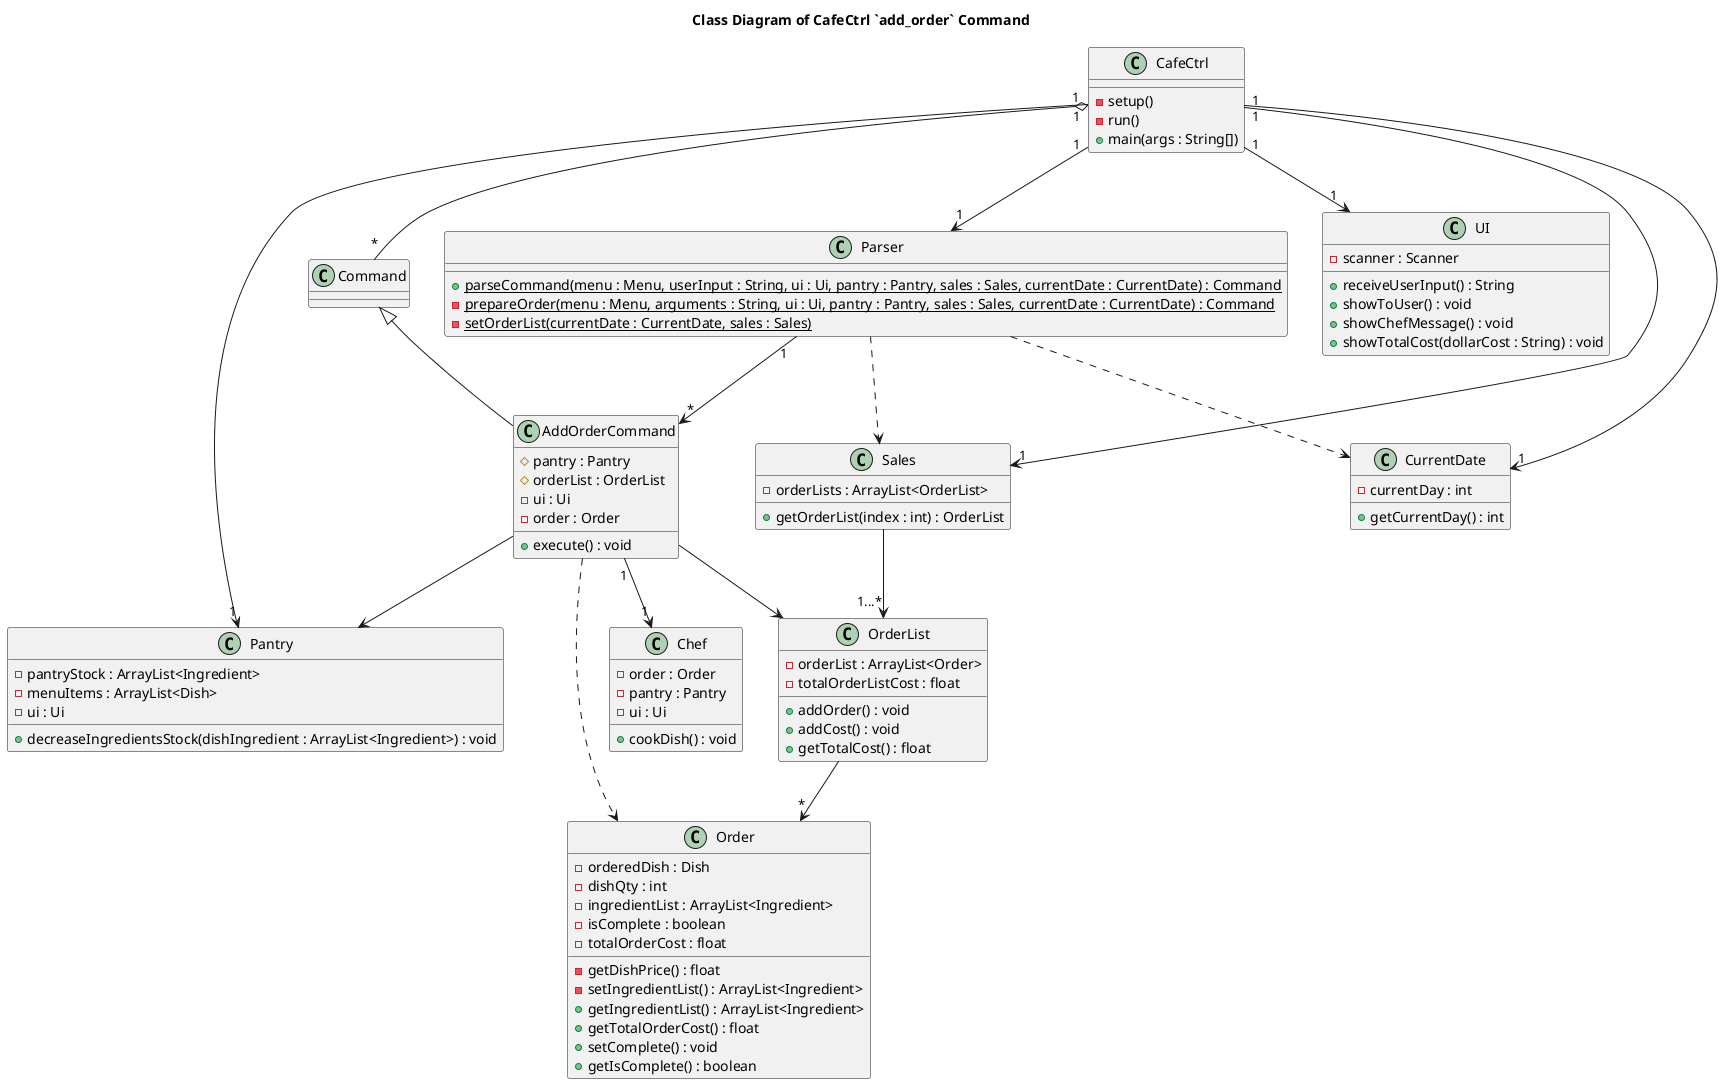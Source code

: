 @startuml
'https://plantuml.com/class-diagram

title Class Diagram of CafeCtrl `add_order` Command

CafeCtrl "1" --> "1" UI
CafeCtrl "1" --> "1" Parser
CafeCtrl "1" --> "1" Sales
CafeCtrl "1" --> "1" Pantry
CafeCtrl "1" --> "1" CurrentDate
CafeCtrl "1" o-- "*" Command

Command <|- AddOrderCommand
Parser "1" --> "*" AddOrderCommand
Parser ..> CurrentDate
Parser ..> Sales
AddOrderCommand --> OrderList
AddOrderCommand "1" --> "1" Chef
AddOrderCommand --> Pantry
AddOrderCommand ..> Order
OrderList --> "*" Order
Sales --> "1...*" OrderList

class CafeCtrl {
- setup()
- run()
+ main(args : String[])
}

class Command {

}

class UI {
- scanner : Scanner
+ receiveUserInput() : String
+ showToUser() : void
+ showChefMessage() : void
+ showTotalCost(dollarCost : String) : void
}

class AddOrderCommand {
# pantry : Pantry
# orderList : OrderList
- ui : Ui
- order : Order
+ execute() : void
}

class Parser {
{static} + parseCommand(menu : Menu, userInput : String, ui : Ui, pantry : Pantry, sales : Sales, currentDate : CurrentDate) : Command
{static} - prepareOrder(menu : Menu, arguments : String, ui : Ui, pantry : Pantry, sales : Sales, currentDate : CurrentDate) : Command
{static} - setOrderList(currentDate : CurrentDate, sales : Sales)
}

class OrderList {
- orderList : ArrayList<Order>
- totalOrderListCost : float
+ addOrder() : void
+ addCost() : void
+ getTotalCost() : float
}

class Order {
- orderedDish : Dish
- dishQty : int
- ingredientList : ArrayList<Ingredient>
- isComplete : boolean
- totalOrderCost : float
- getDishPrice() : float
- setIngredientList() : ArrayList<Ingredient>
+ getIngredientList() : ArrayList<Ingredient>
+ getTotalOrderCost() : float
+ setComplete() : void
+ getIsComplete() : boolean
}

class Chef {
- order : Order
- pantry : Pantry
- ui : Ui
+ cookDish() : void
}

class Pantry {
- pantryStock : ArrayList<Ingredient>
- menuItems : ArrayList<Dish>
- ui : Ui
+ decreaseIngredientsStock(dishIngredient : ArrayList<Ingredient>) : void
}

class Sales {
- orderLists : ArrayList<OrderList>
+ getOrderList(index : int) : OrderList
}

class CurrentDate {
- currentDay : int
+ getCurrentDay() : int
}

@enduml